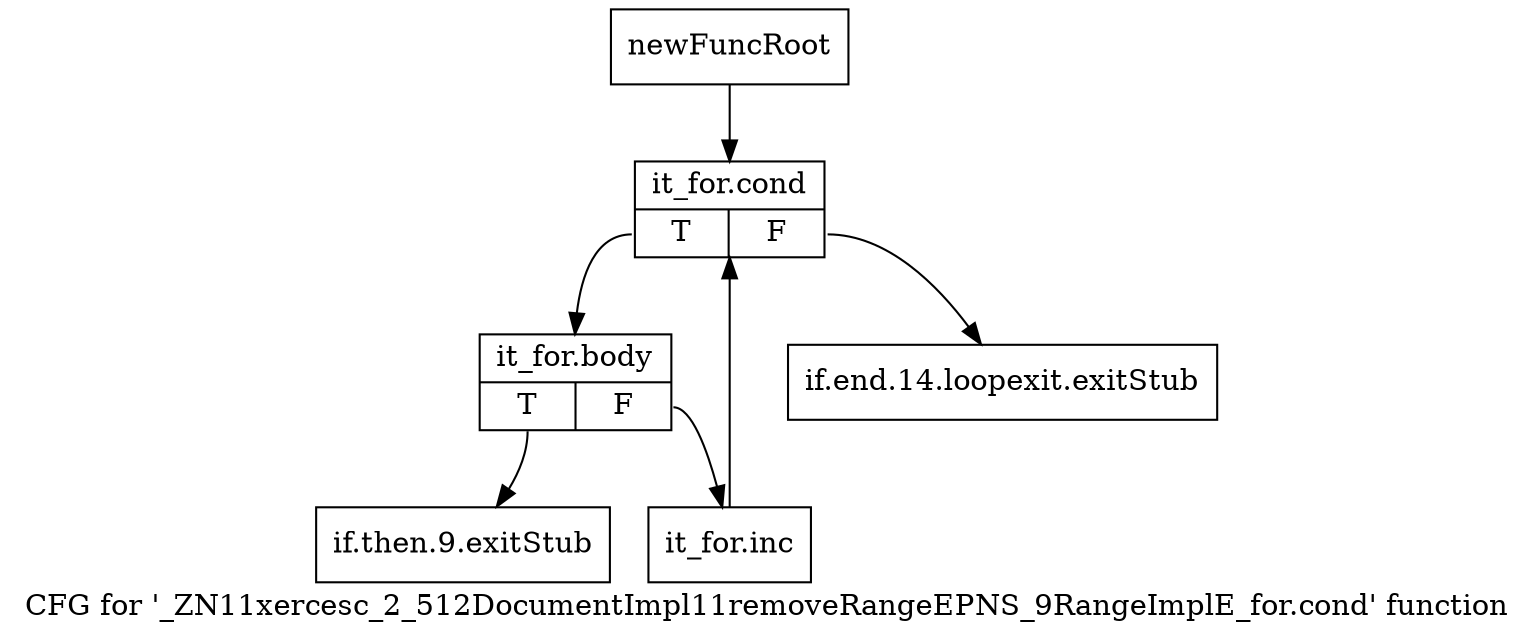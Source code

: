 digraph "CFG for '_ZN11xercesc_2_512DocumentImpl11removeRangeEPNS_9RangeImplE_for.cond' function" {
	label="CFG for '_ZN11xercesc_2_512DocumentImpl11removeRangeEPNS_9RangeImplE_for.cond' function";

	Node0x986f8c0 [shape=record,label="{newFuncRoot}"];
	Node0x986f8c0 -> Node0x986f9b0;
	Node0x986f910 [shape=record,label="{if.end.14.loopexit.exitStub}"];
	Node0x986f960 [shape=record,label="{if.then.9.exitStub}"];
	Node0x986f9b0 [shape=record,label="{it_for.cond|{<s0>T|<s1>F}}"];
	Node0x986f9b0:s0 -> Node0x986fa00;
	Node0x986f9b0:s1 -> Node0x986f910;
	Node0x986fa00 [shape=record,label="{it_for.body|{<s0>T|<s1>F}}"];
	Node0x986fa00:s0 -> Node0x986f960;
	Node0x986fa00:s1 -> Node0x986fa50;
	Node0x986fa50 [shape=record,label="{it_for.inc}"];
	Node0x986fa50 -> Node0x986f9b0;
}

